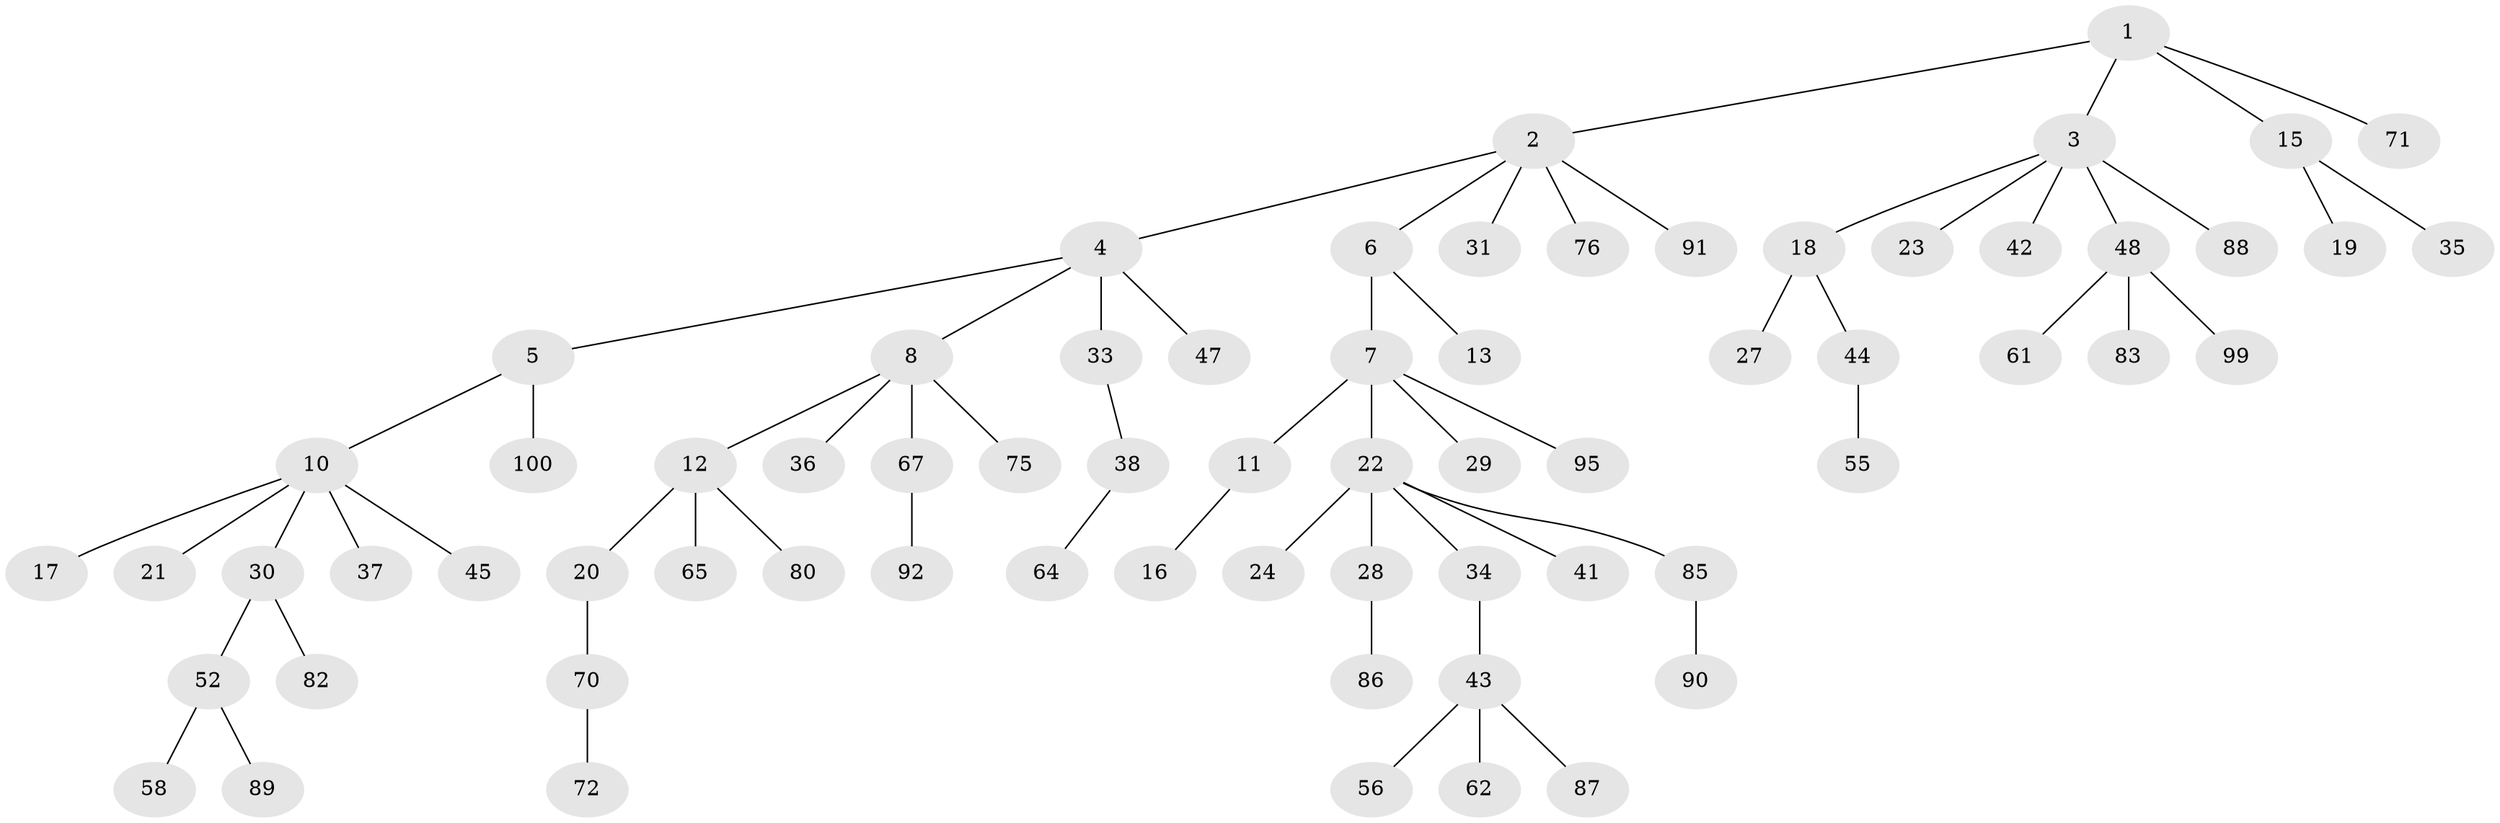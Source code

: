 // original degree distribution, {5: 0.05, 7: 0.02, 4: 0.06, 3: 0.09, 2: 0.25, 1: 0.52, 6: 0.01}
// Generated by graph-tools (version 1.1) at 2025/38/02/21/25 10:38:55]
// undirected, 68 vertices, 67 edges
graph export_dot {
graph [start="1"]
  node [color=gray90,style=filled];
  1 [super="+32"];
  2 [super="+50"];
  3 [super="+26"];
  4 [super="+40"];
  5 [super="+97"];
  6;
  7 [super="+9"];
  8 [super="+14"];
  10 [super="+57"];
  11;
  12 [super="+51"];
  13;
  15 [super="+98"];
  16 [super="+39"];
  17 [super="+54"];
  18 [super="+74"];
  19;
  20 [super="+59"];
  21 [super="+68"];
  22 [super="+25"];
  23;
  24;
  27;
  28 [super="+49"];
  29;
  30 [super="+69"];
  31 [super="+77"];
  33;
  34;
  35;
  36;
  37;
  38 [super="+53"];
  41 [super="+73"];
  42 [super="+46"];
  43 [super="+96"];
  44 [super="+66"];
  45;
  47;
  48 [super="+60"];
  52 [super="+63"];
  55 [super="+93"];
  56;
  58;
  61;
  62 [super="+78"];
  64;
  65 [super="+79"];
  67;
  70;
  71 [super="+84"];
  72 [super="+81"];
  75;
  76;
  80 [super="+94"];
  82;
  83;
  85;
  86;
  87;
  88;
  89;
  90;
  91;
  92;
  95;
  99;
  100;
  1 -- 2;
  1 -- 3;
  1 -- 15;
  1 -- 71;
  2 -- 4;
  2 -- 6;
  2 -- 31;
  2 -- 76;
  2 -- 91;
  3 -- 18;
  3 -- 23;
  3 -- 88;
  3 -- 48;
  3 -- 42;
  4 -- 5;
  4 -- 8;
  4 -- 33;
  4 -- 47;
  5 -- 10;
  5 -- 100;
  6 -- 7;
  6 -- 13;
  7 -- 29;
  7 -- 95;
  7 -- 11;
  7 -- 22;
  8 -- 12;
  8 -- 36;
  8 -- 75;
  8 -- 67;
  10 -- 17;
  10 -- 21;
  10 -- 30;
  10 -- 37;
  10 -- 45;
  11 -- 16;
  12 -- 20;
  12 -- 80;
  12 -- 65;
  15 -- 19;
  15 -- 35;
  18 -- 27;
  18 -- 44;
  20 -- 70;
  22 -- 24;
  22 -- 28;
  22 -- 34;
  22 -- 41;
  22 -- 85;
  28 -- 86;
  30 -- 52;
  30 -- 82;
  33 -- 38;
  34 -- 43;
  38 -- 64;
  43 -- 56;
  43 -- 62;
  43 -- 87;
  44 -- 55;
  48 -- 61;
  48 -- 83;
  48 -- 99;
  52 -- 58;
  52 -- 89;
  67 -- 92;
  70 -- 72;
  85 -- 90;
}
